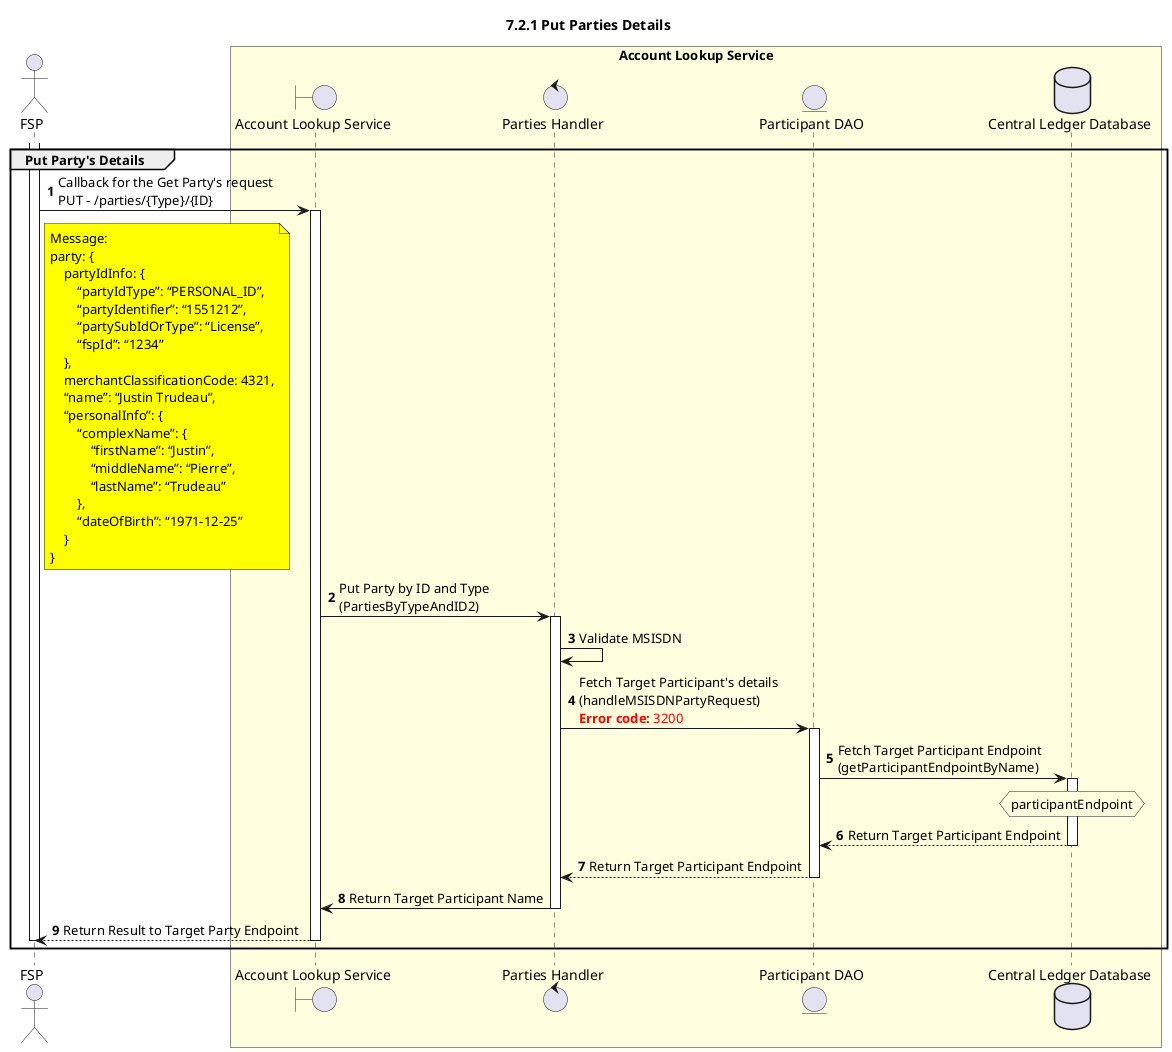 /'*****
 License
 --------------
 Copyright © 2017 Bill & Melinda Gates Foundation
 The Mojaloop files are made available by the Bill & Melinda Gates Foundation under the Apache License, Version 2.0 (the "License") and you may not use these files except in compliance with the License. You may obtain a copy of the License at
 http://www.apache.org/licenses/LICENSE-2.0
 Unless required by applicable law or agreed to in writing, the Mojaloop files are distributed on an "AS IS" BASIS, WITHOUT WARRANTIES OR CONDITIONS OF ANY KIND, either express or implied. See the License for the specific language governing permissions and limitations under the License.
 Contributors
 --------------
 This is the official list of the Mojaloop project contributors for this file.
 Names of the original copyright holders (individuals or organizations)
 should be listed with a '*' in the first column. People who have
 contributed from an organization can be listed under the organization
 that actually holds the copyright for their contributions (see the
 Gates Foundation organization for an example). Those individuals should have
 their names indented and be marked with a '-'. Email address can be added
 optionally within square brackets <email>.
 * Gates Foundation
 - Name Surname <name.surname@gatesfoundation.com>

 * Rajiv Mothilal <rajiv.mothilal@modusbox.com>
 --------------
 ******'/


@startuml
' declate title
title 7.2.1 Put Parties Details

autonumber
' Actor Keys:
' boundary - APIs/Interfaces, etc
' entity - Database Access Objects
' database - Database Persistance Store

' declare actors
actor "FSP" as FSP
boundary "Account Lookup Service" as ALS
control "Parties Handler" as PARTIES_HANDLER
entity "Account Lookup Service API" as ALS
entity "Participant DAO" as PARTICIPANT_DAO
database "Central Ledger Database" as DB

box "Account Lookup Service" #LightYellow
participant ALS
participant PARTIES_HANDLER
participant PARTICIPANT_DAO
participant DB
end box

' start flow

activate FSP
group Put Party's Details
    FSP -> ALS: Callback for the Get Party's request   \nPUT - /parties/{Type}/{ID}
    note right of FSP #yellow
        Message:
        party: {
            partyIdInfo: {
                “partyIdType”: “PERSONAL_ID”,
                “partyIdentifier”: “1551212”,
                “partySubIdOrType”: “License”,
                “fspId”: “1234”
            },
            merchantClassificationCode: 4321,
            “name”: “Justin Trudeau”,
            “personalInfo”: {
                “complexName”: {
                    “firstName”: “Justin”,
                    “middleName”: “Pierre”,
                    “lastName”: “Trudeau”
                },
                “dateOfBirth”: “1971-12-25”
            }
        }
    end note
    activate ALS
    ALS -> PARTIES_HANDLER: Put Party by ID and Type \n(PartiesByTypeAndID2)
    activate PARTIES_HANDLER
    PARTIES_HANDLER ->PARTIES_HANDLER: Validate MSISDN
    PARTIES_HANDLER ->PARTICIPANT_DAO: Fetch Target Participant's details \n(handleMSISDNPartyRequest)\n<color #FF0000><b>Error code:</b> 3200</color>
    activate PARTICIPANT_DAO
    PARTICIPANT_DAO -> DB: Fetch Target Participant Endpoint \n(getParticipantEndpointByName)
    activate DB
    hnote over DB #lightyellow
        participantEndpoint
    end note
    DB --> PARTICIPANT_DAO: Return Target Participant Endpoint
    deactivate DB
    PARTICIPANT_DAO --> PARTIES_HANDLER: Return Target Participant Endpoint
    deactivate PARTICIPANT_DAO
    PARTIES_HANDLER -> ALS: Return Target Participant Name
    deactivate PARTIES_HANDLER
    ALS -->FSP: Return Result to Target Party Endpoint
    deactivate ALS
    deactivate FSP
end
@enduml
